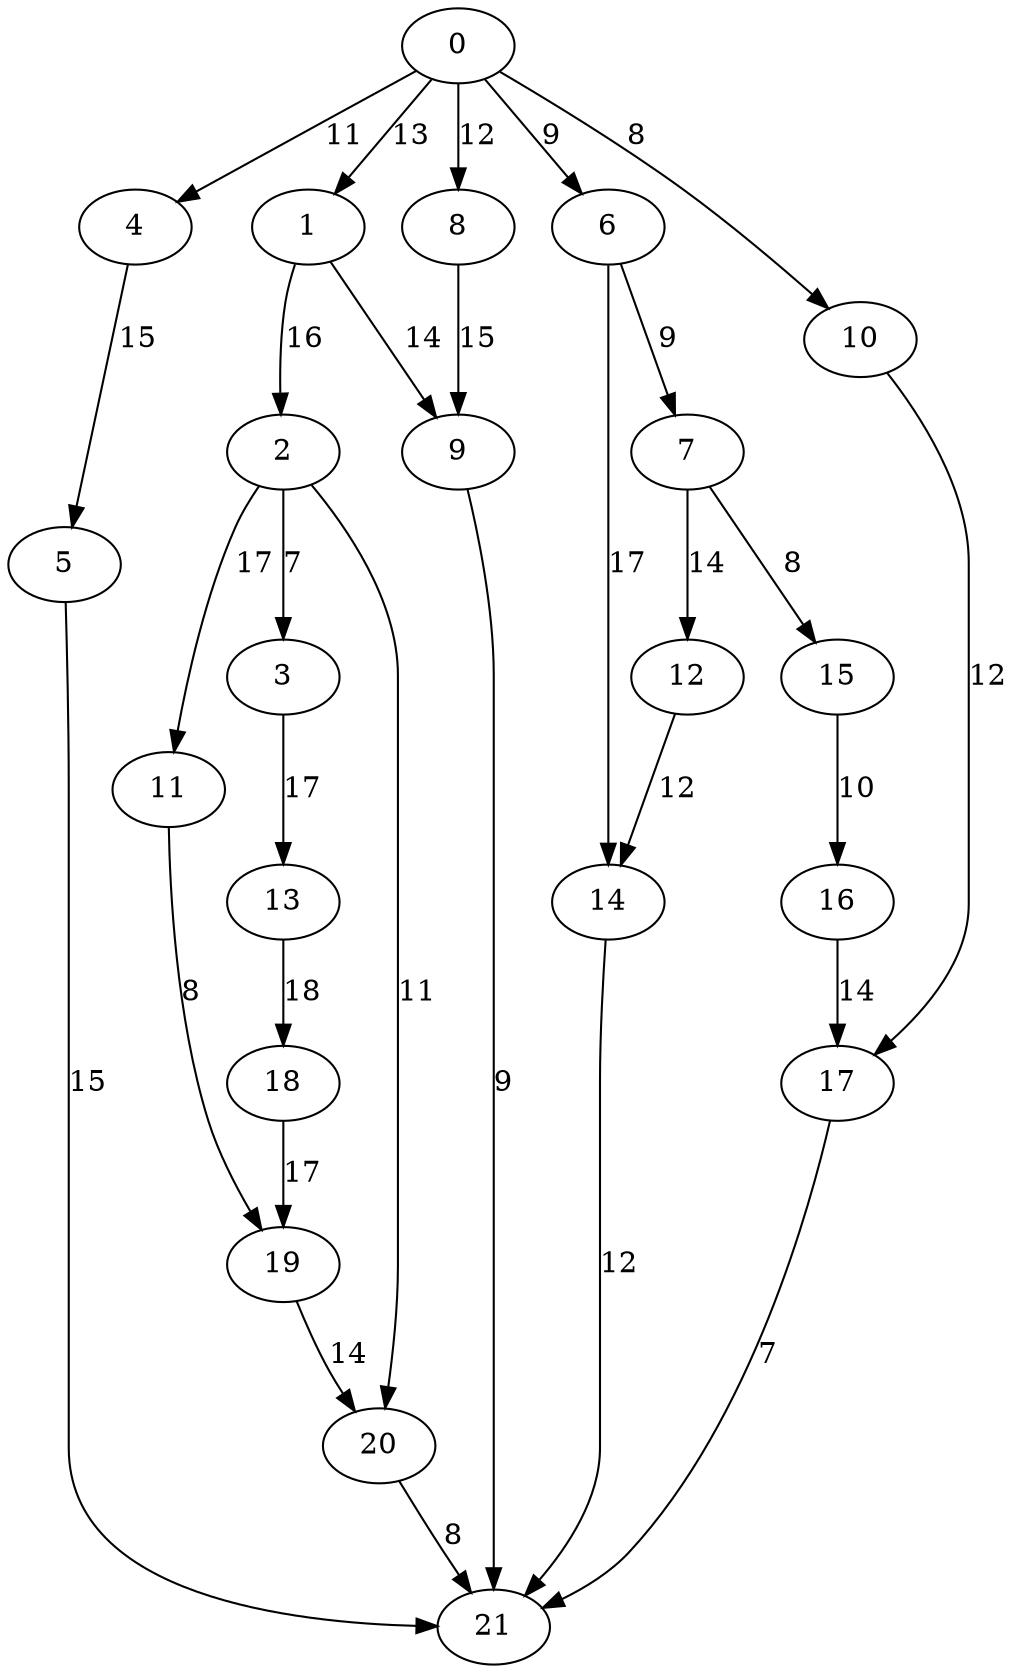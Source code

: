 digraph t20p8_19 {
0 -> 1 [ label = 13 ];
0 -> 4 [ label = 11 ];
0 -> 6 [ label = 9 ];
0 -> 8 [ label = 12 ];
0 -> 10 [ label = 8 ];
1 -> 2 [ label = 16 ];
1 -> 9 [ label = 14 ];
2 -> 3 [ label = 7 ];
2 -> 11 [ label = 17 ];
2 -> 20 [ label = 11 ];
3 -> 13 [ label = 17 ];
4 -> 5 [ label = 15 ];
5 -> 21 [ label = 15 ];
6 -> 7 [ label = 9 ];
6 -> 14 [ label = 17 ];
7 -> 12 [ label = 14 ];
7 -> 15 [ label = 8 ];
8 -> 9 [ label = 15 ];
9 -> 21 [ label = 9 ];
10 -> 17 [ label = 12 ];
11 -> 19 [ label = 8 ];
12 -> 14 [ label = 12 ];
13 -> 18 [ label = 18 ];
14 -> 21 [ label = 12 ];
15 -> 16 [ label = 10 ];
16 -> 17 [ label = 14 ];
17 -> 21 [ label = 7 ];
18 -> 19 [ label = 17 ];
19 -> 20 [ label = 14 ];
20 -> 21 [ label = 8 ];
 }

